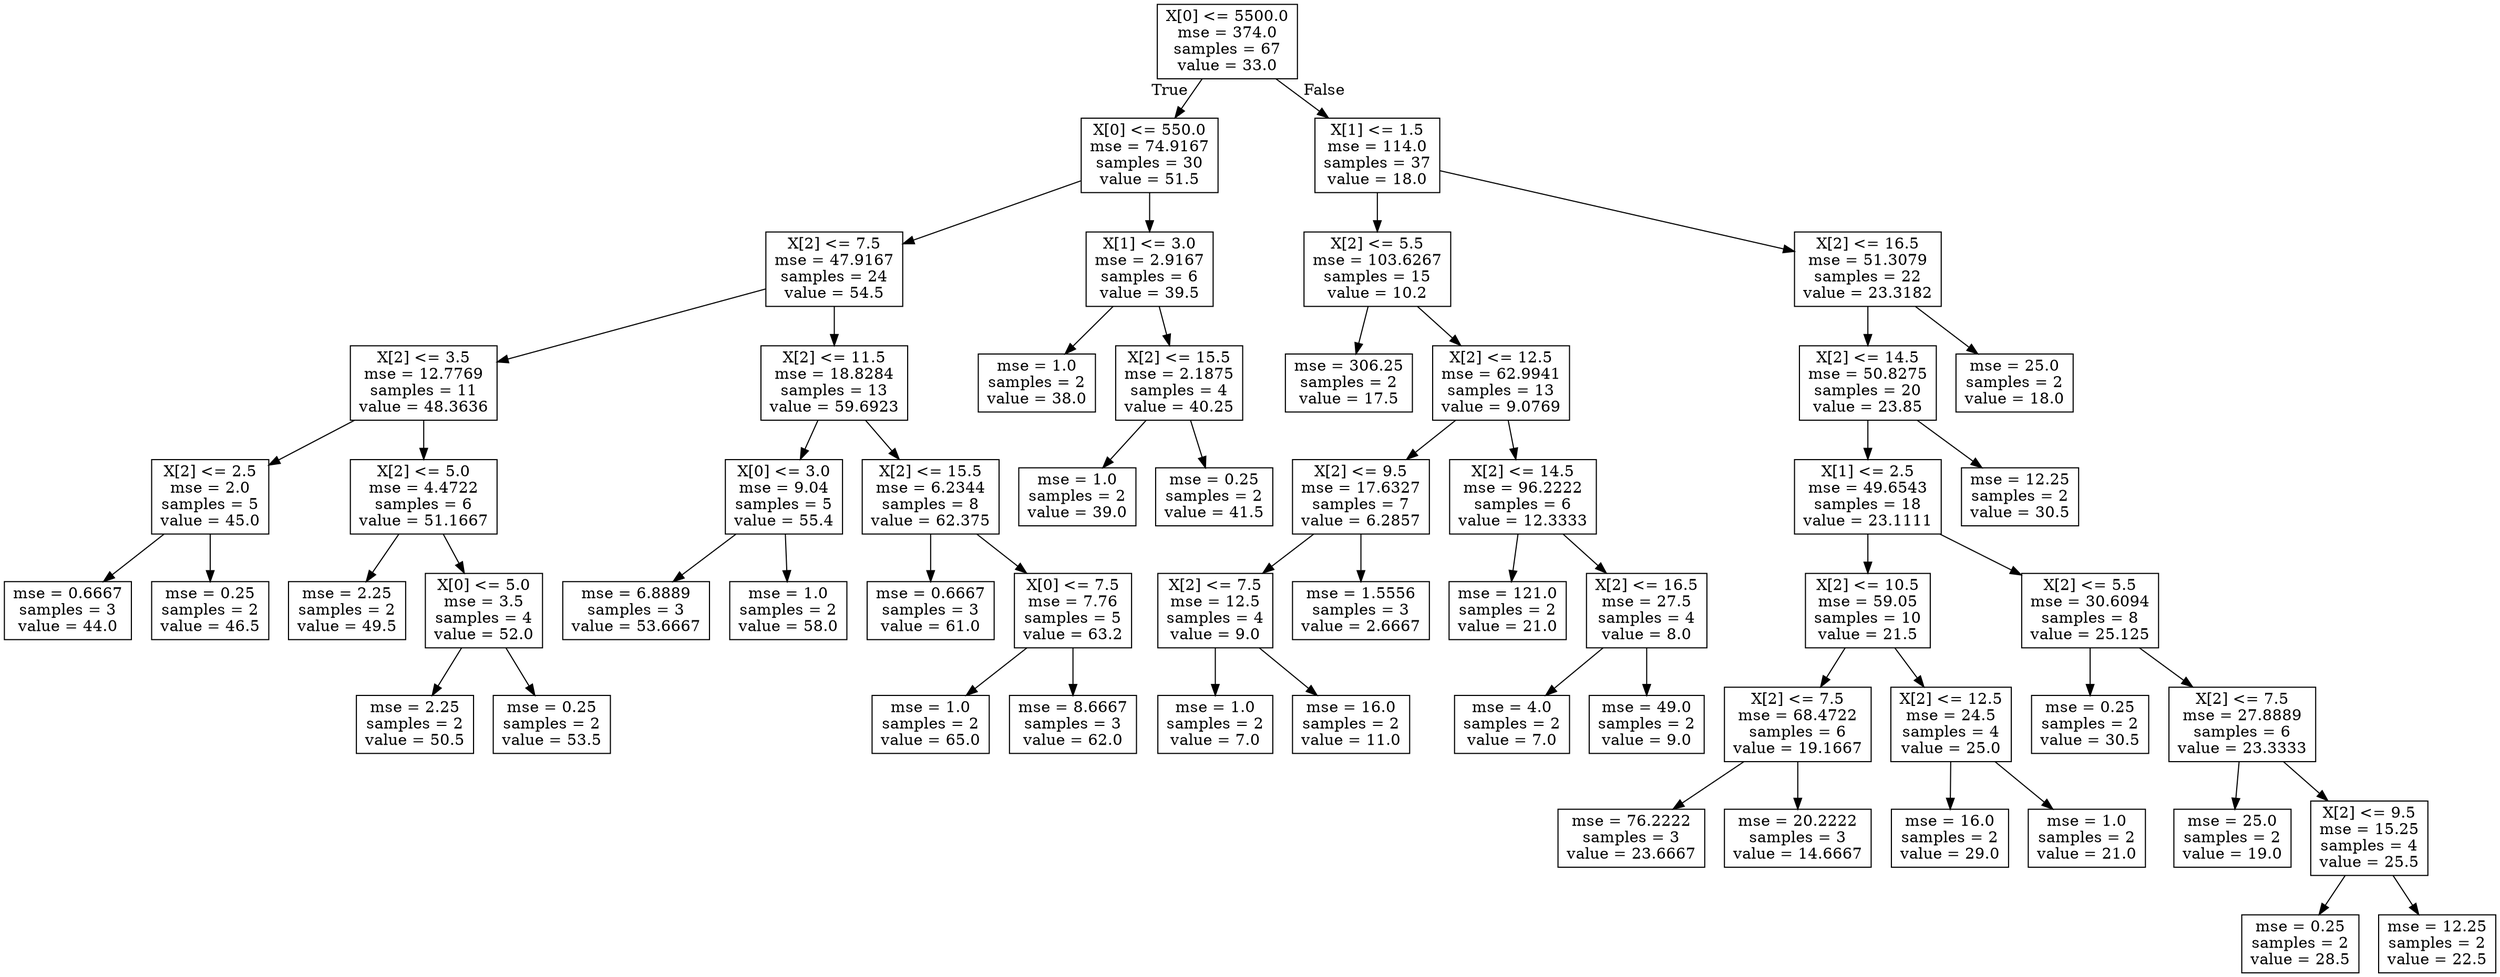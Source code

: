 digraph Tree {
node [shape=box] ;
0 [label="X[0] <= 5500.0\nmse = 374.0\nsamples = 67\nvalue = 33.0"] ;
1 [label="X[0] <= 550.0\nmse = 74.9167\nsamples = 30\nvalue = 51.5"] ;
0 -> 1 [labeldistance=2.5, labelangle=45, headlabel="True"] ;
2 [label="X[2] <= 7.5\nmse = 47.9167\nsamples = 24\nvalue = 54.5"] ;
1 -> 2 ;
3 [label="X[2] <= 3.5\nmse = 12.7769\nsamples = 11\nvalue = 48.3636"] ;
2 -> 3 ;
4 [label="X[2] <= 2.5\nmse = 2.0\nsamples = 5\nvalue = 45.0"] ;
3 -> 4 ;
5 [label="mse = 0.6667\nsamples = 3\nvalue = 44.0"] ;
4 -> 5 ;
6 [label="mse = 0.25\nsamples = 2\nvalue = 46.5"] ;
4 -> 6 ;
7 [label="X[2] <= 5.0\nmse = 4.4722\nsamples = 6\nvalue = 51.1667"] ;
3 -> 7 ;
8 [label="mse = 2.25\nsamples = 2\nvalue = 49.5"] ;
7 -> 8 ;
9 [label="X[0] <= 5.0\nmse = 3.5\nsamples = 4\nvalue = 52.0"] ;
7 -> 9 ;
10 [label="mse = 2.25\nsamples = 2\nvalue = 50.5"] ;
9 -> 10 ;
11 [label="mse = 0.25\nsamples = 2\nvalue = 53.5"] ;
9 -> 11 ;
12 [label="X[2] <= 11.5\nmse = 18.8284\nsamples = 13\nvalue = 59.6923"] ;
2 -> 12 ;
13 [label="X[0] <= 3.0\nmse = 9.04\nsamples = 5\nvalue = 55.4"] ;
12 -> 13 ;
14 [label="mse = 6.8889\nsamples = 3\nvalue = 53.6667"] ;
13 -> 14 ;
15 [label="mse = 1.0\nsamples = 2\nvalue = 58.0"] ;
13 -> 15 ;
16 [label="X[2] <= 15.5\nmse = 6.2344\nsamples = 8\nvalue = 62.375"] ;
12 -> 16 ;
17 [label="mse = 0.6667\nsamples = 3\nvalue = 61.0"] ;
16 -> 17 ;
18 [label="X[0] <= 7.5\nmse = 7.76\nsamples = 5\nvalue = 63.2"] ;
16 -> 18 ;
19 [label="mse = 1.0\nsamples = 2\nvalue = 65.0"] ;
18 -> 19 ;
20 [label="mse = 8.6667\nsamples = 3\nvalue = 62.0"] ;
18 -> 20 ;
21 [label="X[1] <= 3.0\nmse = 2.9167\nsamples = 6\nvalue = 39.5"] ;
1 -> 21 ;
22 [label="mse = 1.0\nsamples = 2\nvalue = 38.0"] ;
21 -> 22 ;
23 [label="X[2] <= 15.5\nmse = 2.1875\nsamples = 4\nvalue = 40.25"] ;
21 -> 23 ;
24 [label="mse = 1.0\nsamples = 2\nvalue = 39.0"] ;
23 -> 24 ;
25 [label="mse = 0.25\nsamples = 2\nvalue = 41.5"] ;
23 -> 25 ;
26 [label="X[1] <= 1.5\nmse = 114.0\nsamples = 37\nvalue = 18.0"] ;
0 -> 26 [labeldistance=2.5, labelangle=-45, headlabel="False"] ;
27 [label="X[2] <= 5.5\nmse = 103.6267\nsamples = 15\nvalue = 10.2"] ;
26 -> 27 ;
28 [label="mse = 306.25\nsamples = 2\nvalue = 17.5"] ;
27 -> 28 ;
29 [label="X[2] <= 12.5\nmse = 62.9941\nsamples = 13\nvalue = 9.0769"] ;
27 -> 29 ;
30 [label="X[2] <= 9.5\nmse = 17.6327\nsamples = 7\nvalue = 6.2857"] ;
29 -> 30 ;
31 [label="X[2] <= 7.5\nmse = 12.5\nsamples = 4\nvalue = 9.0"] ;
30 -> 31 ;
32 [label="mse = 1.0\nsamples = 2\nvalue = 7.0"] ;
31 -> 32 ;
33 [label="mse = 16.0\nsamples = 2\nvalue = 11.0"] ;
31 -> 33 ;
34 [label="mse = 1.5556\nsamples = 3\nvalue = 2.6667"] ;
30 -> 34 ;
35 [label="X[2] <= 14.5\nmse = 96.2222\nsamples = 6\nvalue = 12.3333"] ;
29 -> 35 ;
36 [label="mse = 121.0\nsamples = 2\nvalue = 21.0"] ;
35 -> 36 ;
37 [label="X[2] <= 16.5\nmse = 27.5\nsamples = 4\nvalue = 8.0"] ;
35 -> 37 ;
38 [label="mse = 4.0\nsamples = 2\nvalue = 7.0"] ;
37 -> 38 ;
39 [label="mse = 49.0\nsamples = 2\nvalue = 9.0"] ;
37 -> 39 ;
40 [label="X[2] <= 16.5\nmse = 51.3079\nsamples = 22\nvalue = 23.3182"] ;
26 -> 40 ;
41 [label="X[2] <= 14.5\nmse = 50.8275\nsamples = 20\nvalue = 23.85"] ;
40 -> 41 ;
42 [label="X[1] <= 2.5\nmse = 49.6543\nsamples = 18\nvalue = 23.1111"] ;
41 -> 42 ;
43 [label="X[2] <= 10.5\nmse = 59.05\nsamples = 10\nvalue = 21.5"] ;
42 -> 43 ;
44 [label="X[2] <= 7.5\nmse = 68.4722\nsamples = 6\nvalue = 19.1667"] ;
43 -> 44 ;
45 [label="mse = 76.2222\nsamples = 3\nvalue = 23.6667"] ;
44 -> 45 ;
46 [label="mse = 20.2222\nsamples = 3\nvalue = 14.6667"] ;
44 -> 46 ;
47 [label="X[2] <= 12.5\nmse = 24.5\nsamples = 4\nvalue = 25.0"] ;
43 -> 47 ;
48 [label="mse = 16.0\nsamples = 2\nvalue = 29.0"] ;
47 -> 48 ;
49 [label="mse = 1.0\nsamples = 2\nvalue = 21.0"] ;
47 -> 49 ;
50 [label="X[2] <= 5.5\nmse = 30.6094\nsamples = 8\nvalue = 25.125"] ;
42 -> 50 ;
51 [label="mse = 0.25\nsamples = 2\nvalue = 30.5"] ;
50 -> 51 ;
52 [label="X[2] <= 7.5\nmse = 27.8889\nsamples = 6\nvalue = 23.3333"] ;
50 -> 52 ;
53 [label="mse = 25.0\nsamples = 2\nvalue = 19.0"] ;
52 -> 53 ;
54 [label="X[2] <= 9.5\nmse = 15.25\nsamples = 4\nvalue = 25.5"] ;
52 -> 54 ;
55 [label="mse = 0.25\nsamples = 2\nvalue = 28.5"] ;
54 -> 55 ;
56 [label="mse = 12.25\nsamples = 2\nvalue = 22.5"] ;
54 -> 56 ;
57 [label="mse = 12.25\nsamples = 2\nvalue = 30.5"] ;
41 -> 57 ;
58 [label="mse = 25.0\nsamples = 2\nvalue = 18.0"] ;
40 -> 58 ;
}